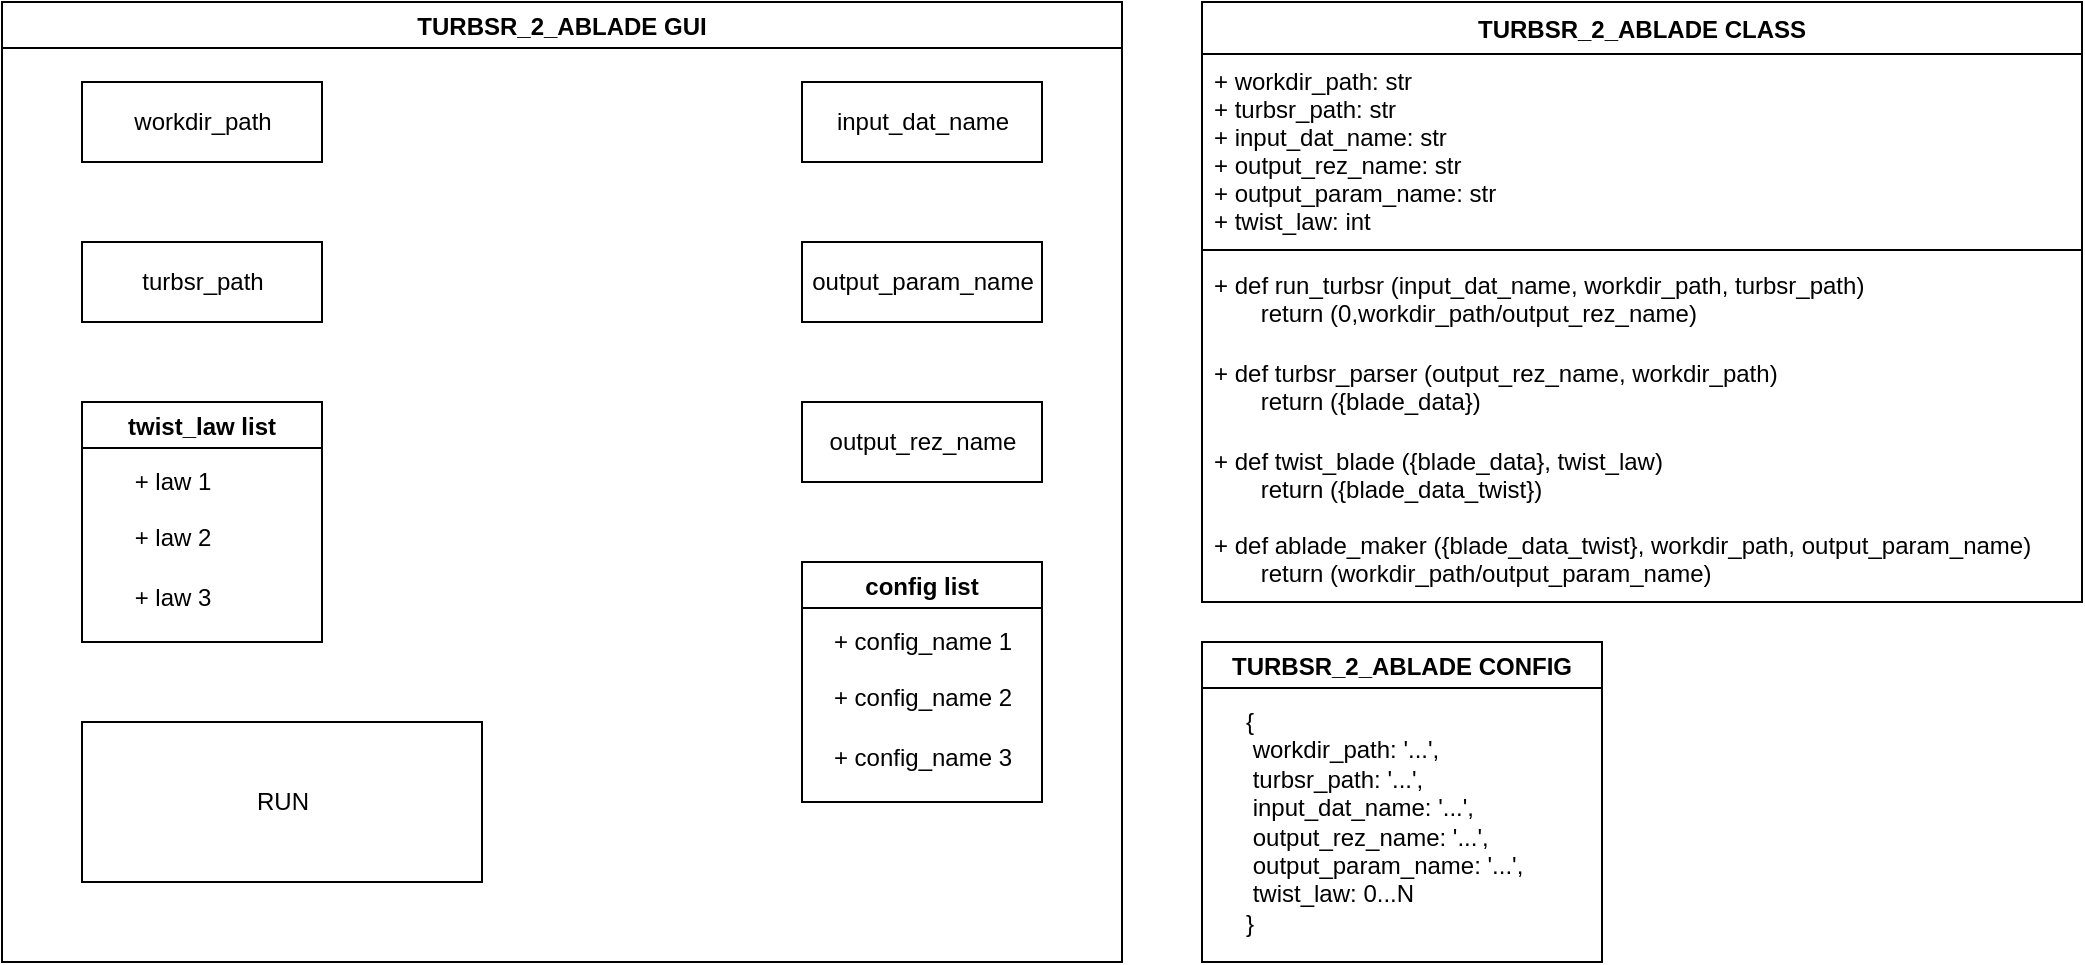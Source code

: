 <mxfile version="15.0.3" type="github">
  <diagram name="Page-1" id="c4acf3e9-155e-7222-9cf6-157b1a14988f">
    <mxGraphModel dx="1662" dy="705" grid="1" gridSize="10" guides="1" tooltips="1" connect="1" arrows="1" fold="1" page="1" pageScale="1" pageWidth="850" pageHeight="1100" background="none" math="0" shadow="0">
      <root>
        <mxCell id="0" />
        <mxCell id="1" parent="0" />
        <mxCell id="x_nODyUkCj5Ldj-to_ft-1" value="TURBSR_2_ABLADE CLASS" style="swimlane;fontStyle=1;align=center;verticalAlign=top;childLayout=stackLayout;horizontal=1;startSize=26;horizontalStack=0;resizeParent=1;resizeParentMax=0;resizeLast=0;collapsible=1;marginBottom=0;" vertex="1" parent="1">
          <mxGeometry x="640" y="80" width="440" height="300" as="geometry" />
        </mxCell>
        <mxCell id="x_nODyUkCj5Ldj-to_ft-5" value="+ workdir_path: str&#xa;+ turbsr_path: str&#xa;+ input_dat_name: str&#xa;+ output_rez_name: str&#xa;+ output_param_name: str&#xa;+ twist_law: int" style="text;strokeColor=none;fillColor=none;align=left;verticalAlign=top;spacingLeft=4;spacingRight=4;overflow=hidden;rotatable=0;points=[[0,0.5],[1,0.5]];portConstraint=eastwest;" vertex="1" parent="x_nODyUkCj5Ldj-to_ft-1">
          <mxGeometry y="26" width="440" height="94" as="geometry" />
        </mxCell>
        <mxCell id="x_nODyUkCj5Ldj-to_ft-3" value="" style="line;strokeWidth=1;fillColor=none;align=left;verticalAlign=middle;spacingTop=-1;spacingLeft=3;spacingRight=3;rotatable=0;labelPosition=right;points=[];portConstraint=eastwest;" vertex="1" parent="x_nODyUkCj5Ldj-to_ft-1">
          <mxGeometry y="120" width="440" height="8" as="geometry" />
        </mxCell>
        <mxCell id="x_nODyUkCj5Ldj-to_ft-2" value="+ def run_turbsr (input_dat_name, workdir_path, turbsr_path)&#xa;       return (0,workdir_path/output_rez_name)" style="text;strokeColor=none;fillColor=none;align=left;verticalAlign=top;spacingLeft=4;spacingRight=4;overflow=hidden;rotatable=0;points=[[0,0.5],[1,0.5]];portConstraint=eastwest;" vertex="1" parent="x_nODyUkCj5Ldj-to_ft-1">
          <mxGeometry y="128" width="440" height="44" as="geometry" />
        </mxCell>
        <mxCell id="x_nODyUkCj5Ldj-to_ft-7" value="+ def turbsr_parser (output_rez_name, workdir_path)&#xa;       return ({blade_data})" style="text;strokeColor=none;fillColor=none;align=left;verticalAlign=top;spacingLeft=4;spacingRight=4;overflow=hidden;rotatable=0;points=[[0,0.5],[1,0.5]];portConstraint=eastwest;" vertex="1" parent="x_nODyUkCj5Ldj-to_ft-1">
          <mxGeometry y="172" width="440" height="44" as="geometry" />
        </mxCell>
        <mxCell id="x_nODyUkCj5Ldj-to_ft-4" value="+ def twist_blade ({blade_data}, twist_law)&#xa;       return ({blade_data_twist})" style="text;strokeColor=none;fillColor=none;align=left;verticalAlign=top;spacingLeft=4;spacingRight=4;overflow=hidden;rotatable=0;points=[[0,0.5],[1,0.5]];portConstraint=eastwest;" vertex="1" parent="x_nODyUkCj5Ldj-to_ft-1">
          <mxGeometry y="216" width="440" height="42" as="geometry" />
        </mxCell>
        <mxCell id="x_nODyUkCj5Ldj-to_ft-8" value="+ def ablade_maker ({blade_data_twist}, workdir_path, output_param_name)&#xa;       return (workdir_path/output_param_name)" style="text;strokeColor=none;fillColor=none;align=left;verticalAlign=top;spacingLeft=4;spacingRight=4;overflow=hidden;rotatable=0;points=[[0,0.5],[1,0.5]];portConstraint=eastwest;" vertex="1" parent="x_nODyUkCj5Ldj-to_ft-1">
          <mxGeometry y="258" width="440" height="42" as="geometry" />
        </mxCell>
        <mxCell id="x_nODyUkCj5Ldj-to_ft-9" value="TURBSR_2_ABLADE GUI" style="swimlane;" vertex="1" parent="1">
          <mxGeometry x="40" y="80" width="560" height="480" as="geometry">
            <mxRectangle x="40" y="80" width="180" height="23" as="alternateBounds" />
          </mxGeometry>
        </mxCell>
        <mxCell id="x_nODyUkCj5Ldj-to_ft-10" value="workdir_path" style="html=1;" vertex="1" parent="x_nODyUkCj5Ldj-to_ft-9">
          <mxGeometry x="40" y="40" width="120" height="40" as="geometry" />
        </mxCell>
        <mxCell id="x_nODyUkCj5Ldj-to_ft-11" value="turbsr_path" style="html=1;" vertex="1" parent="x_nODyUkCj5Ldj-to_ft-9">
          <mxGeometry x="40" y="120" width="120" height="40" as="geometry" />
        </mxCell>
        <mxCell id="x_nODyUkCj5Ldj-to_ft-12" value="&lt;span style=&quot;text-align: left&quot;&gt;input_dat_name&lt;/span&gt;" style="html=1;" vertex="1" parent="x_nODyUkCj5Ldj-to_ft-9">
          <mxGeometry x="400" y="40" width="120" height="40" as="geometry" />
        </mxCell>
        <mxCell id="x_nODyUkCj5Ldj-to_ft-13" value="&lt;span style=&quot;text-align: left&quot;&gt;output_rez_name&lt;/span&gt;" style="html=1;" vertex="1" parent="x_nODyUkCj5Ldj-to_ft-9">
          <mxGeometry x="400" y="200" width="120" height="40" as="geometry" />
        </mxCell>
        <mxCell id="x_nODyUkCj5Ldj-to_ft-14" value="&lt;span style=&quot;text-align: left&quot;&gt;output_param_name&lt;/span&gt;" style="html=1;" vertex="1" parent="x_nODyUkCj5Ldj-to_ft-9">
          <mxGeometry x="400" y="120" width="120" height="40" as="geometry" />
        </mxCell>
        <mxCell id="x_nODyUkCj5Ldj-to_ft-16" value="twist_law list" style="swimlane;" vertex="1" parent="x_nODyUkCj5Ldj-to_ft-9">
          <mxGeometry x="40" y="200" width="120" height="120" as="geometry">
            <mxRectangle x="70" y="240" width="110" height="23" as="alternateBounds" />
          </mxGeometry>
        </mxCell>
        <mxCell id="x_nODyUkCj5Ldj-to_ft-17" value="+ law 1" style="text;html=1;align=center;verticalAlign=middle;resizable=0;points=[];autosize=1;strokeColor=none;" vertex="1" parent="x_nODyUkCj5Ldj-to_ft-16">
          <mxGeometry x="20" y="30" width="50" height="20" as="geometry" />
        </mxCell>
        <mxCell id="x_nODyUkCj5Ldj-to_ft-18" value="+ law 2" style="text;html=1;align=center;verticalAlign=middle;resizable=0;points=[];autosize=1;strokeColor=none;" vertex="1" parent="x_nODyUkCj5Ldj-to_ft-16">
          <mxGeometry x="20" y="58" width="50" height="20" as="geometry" />
        </mxCell>
        <mxCell id="x_nODyUkCj5Ldj-to_ft-19" value="+ law 3" style="text;html=1;align=center;verticalAlign=middle;resizable=0;points=[];autosize=1;strokeColor=none;" vertex="1" parent="x_nODyUkCj5Ldj-to_ft-16">
          <mxGeometry x="20" y="88" width="50" height="20" as="geometry" />
        </mxCell>
        <mxCell id="x_nODyUkCj5Ldj-to_ft-20" value="RUN" style="html=1;" vertex="1" parent="x_nODyUkCj5Ldj-to_ft-9">
          <mxGeometry x="40" y="360" width="200" height="80" as="geometry" />
        </mxCell>
        <mxCell id="x_nODyUkCj5Ldj-to_ft-24" value="config list" style="swimlane;" vertex="1" parent="x_nODyUkCj5Ldj-to_ft-9">
          <mxGeometry x="400" y="280" width="120" height="120" as="geometry">
            <mxRectangle x="70" y="240" width="110" height="23" as="alternateBounds" />
          </mxGeometry>
        </mxCell>
        <mxCell id="x_nODyUkCj5Ldj-to_ft-25" value="+ config_name 1" style="text;html=1;align=center;verticalAlign=middle;resizable=0;points=[];autosize=1;strokeColor=none;" vertex="1" parent="x_nODyUkCj5Ldj-to_ft-24">
          <mxGeometry x="10" y="30" width="100" height="20" as="geometry" />
        </mxCell>
        <mxCell id="x_nODyUkCj5Ldj-to_ft-26" value="+ config_name&amp;nbsp;2" style="text;html=1;align=center;verticalAlign=middle;resizable=0;points=[];autosize=1;strokeColor=none;" vertex="1" parent="x_nODyUkCj5Ldj-to_ft-24">
          <mxGeometry x="10" y="58" width="100" height="20" as="geometry" />
        </mxCell>
        <mxCell id="x_nODyUkCj5Ldj-to_ft-27" value="+ config_name&amp;nbsp;3" style="text;html=1;align=center;verticalAlign=middle;resizable=0;points=[];autosize=1;strokeColor=none;" vertex="1" parent="x_nODyUkCj5Ldj-to_ft-24">
          <mxGeometry x="10" y="88" width="100" height="20" as="geometry" />
        </mxCell>
        <mxCell id="x_nODyUkCj5Ldj-to_ft-21" value="TURBSR_2_ABLADE CONFIG" style="swimlane;" vertex="1" parent="1">
          <mxGeometry x="640" y="400" width="200" height="160" as="geometry" />
        </mxCell>
        <mxCell id="x_nODyUkCj5Ldj-to_ft-22" value="{&lt;br&gt;&lt;span style=&quot;white-space: pre&quot;&gt;	&lt;/span&gt;workdir_path: &#39;...&#39;,&lt;br&gt;&lt;span style=&quot;white-space: pre&quot;&gt;	&lt;/span&gt;turbsr_path: &#39;...&#39;,&lt;br&gt;&lt;span style=&quot;white-space: pre&quot;&gt;	&lt;/span&gt;input_dat_name: &#39;...&#39;,&lt;br&gt;&lt;span style=&quot;white-space: pre&quot;&gt;	&lt;/span&gt;output_rez_name: &#39;...&#39;,&lt;br&gt;&lt;span style=&quot;white-space: pre&quot;&gt;	&lt;/span&gt;output_param_name: &#39;...&#39;,&lt;br&gt;&lt;span style=&quot;white-space: pre&quot;&gt;	&lt;/span&gt;twist_law: 0...N&lt;br&gt;}" style="text;html=1;align=left;verticalAlign=middle;resizable=0;points=[];autosize=1;strokeColor=none;" vertex="1" parent="x_nODyUkCj5Ldj-to_ft-21">
          <mxGeometry x="20" y="30" width="180" height="120" as="geometry" />
        </mxCell>
      </root>
    </mxGraphModel>
  </diagram>
</mxfile>
